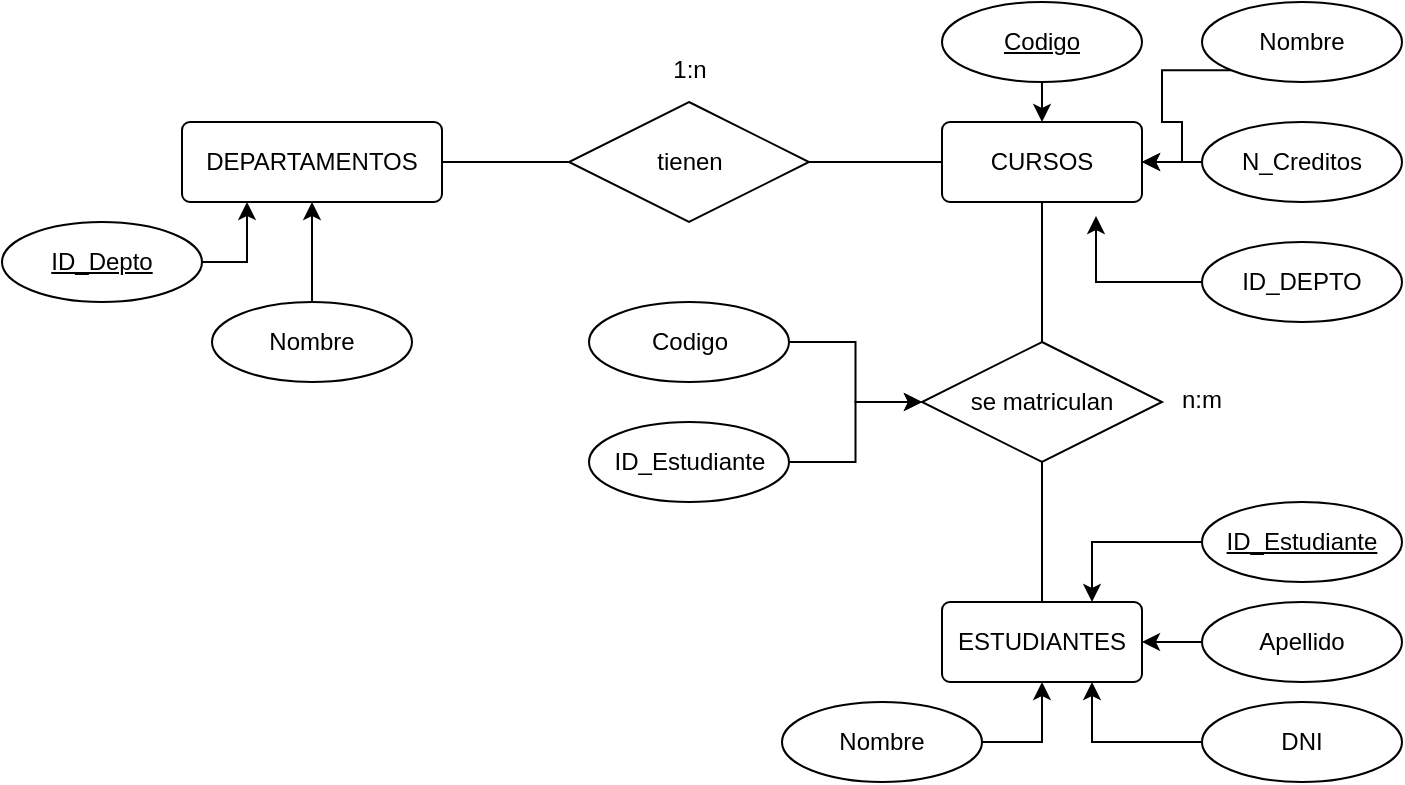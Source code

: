 <mxfile version="21.3.2" type="github">
  <diagram name="Página-1" id="kllAqAFV5FVC7QLykRas">
    <mxGraphModel dx="880" dy="396" grid="1" gridSize="10" guides="1" tooltips="1" connect="1" arrows="1" fold="1" page="1" pageScale="1" pageWidth="827" pageHeight="1169" math="0" shadow="0">
      <root>
        <mxCell id="0" />
        <mxCell id="1" parent="0" />
        <mxCell id="p_gB1W_YKTRuexhc4v0a-1" value="DEPARTAMENTOS" style="rounded=1;arcSize=10;whiteSpace=wrap;html=1;align=center;" vertex="1" parent="1">
          <mxGeometry x="100" y="60" width="130" height="40" as="geometry" />
        </mxCell>
        <mxCell id="p_gB1W_YKTRuexhc4v0a-2" value="CURSOS" style="rounded=1;arcSize=10;whiteSpace=wrap;html=1;align=center;" vertex="1" parent="1">
          <mxGeometry x="480" y="60" width="100" height="40" as="geometry" />
        </mxCell>
        <mxCell id="p_gB1W_YKTRuexhc4v0a-3" value="ESTUDIANTES" style="rounded=1;arcSize=10;whiteSpace=wrap;html=1;align=center;" vertex="1" parent="1">
          <mxGeometry x="480" y="300" width="100" height="40" as="geometry" />
        </mxCell>
        <mxCell id="p_gB1W_YKTRuexhc4v0a-4" value="tienen" style="shape=rhombus;perimeter=rhombusPerimeter;whiteSpace=wrap;html=1;align=center;" vertex="1" parent="1">
          <mxGeometry x="293.5" y="50" width="120" height="60" as="geometry" />
        </mxCell>
        <mxCell id="p_gB1W_YKTRuexhc4v0a-5" value="se matriculan" style="shape=rhombus;perimeter=rhombusPerimeter;whiteSpace=wrap;html=1;align=center;" vertex="1" parent="1">
          <mxGeometry x="470" y="170" width="120" height="60" as="geometry" />
        </mxCell>
        <mxCell id="p_gB1W_YKTRuexhc4v0a-17" value="" style="endArrow=none;html=1;rounded=0;exitX=1;exitY=0.5;exitDx=0;exitDy=0;entryX=0;entryY=0.5;entryDx=0;entryDy=0;" edge="1" parent="1" source="p_gB1W_YKTRuexhc4v0a-1" target="p_gB1W_YKTRuexhc4v0a-4">
          <mxGeometry relative="1" as="geometry">
            <mxPoint x="330" y="210" as="sourcePoint" />
            <mxPoint x="490" y="210" as="targetPoint" />
          </mxGeometry>
        </mxCell>
        <mxCell id="p_gB1W_YKTRuexhc4v0a-19" value="" style="endArrow=none;html=1;rounded=0;exitX=1;exitY=0.5;exitDx=0;exitDy=0;entryX=0;entryY=0.5;entryDx=0;entryDy=0;" edge="1" parent="1" source="p_gB1W_YKTRuexhc4v0a-4" target="p_gB1W_YKTRuexhc4v0a-2">
          <mxGeometry relative="1" as="geometry">
            <mxPoint x="330" y="10" as="sourcePoint" />
            <mxPoint x="490" y="10" as="targetPoint" />
          </mxGeometry>
        </mxCell>
        <mxCell id="p_gB1W_YKTRuexhc4v0a-20" value="" style="endArrow=none;html=1;rounded=0;entryX=0.5;entryY=1;entryDx=0;entryDy=0;exitX=0.5;exitY=0;exitDx=0;exitDy=0;" edge="1" parent="1" source="p_gB1W_YKTRuexhc4v0a-5" target="p_gB1W_YKTRuexhc4v0a-2">
          <mxGeometry relative="1" as="geometry">
            <mxPoint x="330" y="210" as="sourcePoint" />
            <mxPoint x="490" y="210" as="targetPoint" />
          </mxGeometry>
        </mxCell>
        <mxCell id="p_gB1W_YKTRuexhc4v0a-21" value="" style="endArrow=none;html=1;rounded=0;entryX=0.5;entryY=1;entryDx=0;entryDy=0;exitX=0.5;exitY=0;exitDx=0;exitDy=0;" edge="1" parent="1" source="p_gB1W_YKTRuexhc4v0a-3" target="p_gB1W_YKTRuexhc4v0a-5">
          <mxGeometry relative="1" as="geometry">
            <mxPoint x="330" y="210" as="sourcePoint" />
            <mxPoint x="490" y="210" as="targetPoint" />
          </mxGeometry>
        </mxCell>
        <mxCell id="p_gB1W_YKTRuexhc4v0a-24" style="edgeStyle=orthogonalEdgeStyle;rounded=0;orthogonalLoop=1;jettySize=auto;html=1;exitX=0.5;exitY=0;exitDx=0;exitDy=0;entryX=0.5;entryY=1;entryDx=0;entryDy=0;" edge="1" parent="1" source="p_gB1W_YKTRuexhc4v0a-22" target="p_gB1W_YKTRuexhc4v0a-1">
          <mxGeometry relative="1" as="geometry" />
        </mxCell>
        <mxCell id="p_gB1W_YKTRuexhc4v0a-22" value="Nombre" style="ellipse;whiteSpace=wrap;html=1;align=center;" vertex="1" parent="1">
          <mxGeometry x="115" y="150" width="100" height="40" as="geometry" />
        </mxCell>
        <mxCell id="p_gB1W_YKTRuexhc4v0a-25" style="edgeStyle=orthogonalEdgeStyle;rounded=0;orthogonalLoop=1;jettySize=auto;html=1;exitX=1;exitY=0.5;exitDx=0;exitDy=0;entryX=0.25;entryY=1;entryDx=0;entryDy=0;" edge="1" parent="1" source="p_gB1W_YKTRuexhc4v0a-23" target="p_gB1W_YKTRuexhc4v0a-1">
          <mxGeometry relative="1" as="geometry" />
        </mxCell>
        <mxCell id="p_gB1W_YKTRuexhc4v0a-23" value="ID_Depto" style="ellipse;whiteSpace=wrap;html=1;align=center;fontStyle=4;" vertex="1" parent="1">
          <mxGeometry x="10" y="110" width="100" height="40" as="geometry" />
        </mxCell>
        <mxCell id="p_gB1W_YKTRuexhc4v0a-26" value="1:n" style="text;strokeColor=none;fillColor=none;spacingLeft=4;spacingRight=4;overflow=hidden;rotatable=0;points=[[0,0.5],[1,0.5]];portConstraint=eastwest;fontSize=12;whiteSpace=wrap;html=1;align=center;" vertex="1" parent="1">
          <mxGeometry x="333.5" y="20" width="40" height="30" as="geometry" />
        </mxCell>
        <mxCell id="p_gB1W_YKTRuexhc4v0a-27" value="n:m" style="text;strokeColor=none;fillColor=none;spacingLeft=4;spacingRight=4;overflow=hidden;rotatable=0;points=[[0,0.5],[1,0.5]];portConstraint=eastwest;fontSize=12;whiteSpace=wrap;html=1;align=center;" vertex="1" parent="1">
          <mxGeometry x="590" y="185" width="40" height="30" as="geometry" />
        </mxCell>
        <mxCell id="p_gB1W_YKTRuexhc4v0a-32" style="edgeStyle=orthogonalEdgeStyle;rounded=0;orthogonalLoop=1;jettySize=auto;html=1;exitX=0.5;exitY=1;exitDx=0;exitDy=0;entryX=0.5;entryY=0;entryDx=0;entryDy=0;" edge="1" parent="1" source="p_gB1W_YKTRuexhc4v0a-28" target="p_gB1W_YKTRuexhc4v0a-2">
          <mxGeometry relative="1" as="geometry" />
        </mxCell>
        <mxCell id="p_gB1W_YKTRuexhc4v0a-28" value="Codigo" style="ellipse;whiteSpace=wrap;html=1;align=center;fontStyle=4;" vertex="1" parent="1">
          <mxGeometry x="480" width="100" height="40" as="geometry" />
        </mxCell>
        <mxCell id="p_gB1W_YKTRuexhc4v0a-33" style="edgeStyle=orthogonalEdgeStyle;rounded=0;orthogonalLoop=1;jettySize=auto;html=1;exitX=0;exitY=1;exitDx=0;exitDy=0;entryX=1;entryY=0.5;entryDx=0;entryDy=0;" edge="1" parent="1" source="p_gB1W_YKTRuexhc4v0a-29" target="p_gB1W_YKTRuexhc4v0a-2">
          <mxGeometry relative="1" as="geometry" />
        </mxCell>
        <mxCell id="p_gB1W_YKTRuexhc4v0a-29" value="Nombre" style="ellipse;whiteSpace=wrap;html=1;align=center;" vertex="1" parent="1">
          <mxGeometry x="610" width="100" height="40" as="geometry" />
        </mxCell>
        <mxCell id="p_gB1W_YKTRuexhc4v0a-34" style="edgeStyle=orthogonalEdgeStyle;rounded=0;orthogonalLoop=1;jettySize=auto;html=1;exitX=0;exitY=0.5;exitDx=0;exitDy=0;" edge="1" parent="1" source="p_gB1W_YKTRuexhc4v0a-30">
          <mxGeometry relative="1" as="geometry">
            <mxPoint x="580" y="80" as="targetPoint" />
          </mxGeometry>
        </mxCell>
        <mxCell id="p_gB1W_YKTRuexhc4v0a-30" value="N_Creditos" style="ellipse;whiteSpace=wrap;html=1;align=center;" vertex="1" parent="1">
          <mxGeometry x="610" y="60" width="100" height="40" as="geometry" />
        </mxCell>
        <mxCell id="p_gB1W_YKTRuexhc4v0a-35" style="edgeStyle=orthogonalEdgeStyle;rounded=0;orthogonalLoop=1;jettySize=auto;html=1;exitX=0;exitY=0.5;exitDx=0;exitDy=0;entryX=0.77;entryY=1.175;entryDx=0;entryDy=0;entryPerimeter=0;" edge="1" parent="1" source="p_gB1W_YKTRuexhc4v0a-31" target="p_gB1W_YKTRuexhc4v0a-2">
          <mxGeometry relative="1" as="geometry" />
        </mxCell>
        <mxCell id="p_gB1W_YKTRuexhc4v0a-31" value="ID_DEPTO" style="ellipse;whiteSpace=wrap;html=1;align=center;" vertex="1" parent="1">
          <mxGeometry x="610" y="120" width="100" height="40" as="geometry" />
        </mxCell>
        <mxCell id="p_gB1W_YKTRuexhc4v0a-37" style="edgeStyle=orthogonalEdgeStyle;rounded=0;orthogonalLoop=1;jettySize=auto;html=1;exitX=1;exitY=0.5;exitDx=0;exitDy=0;entryX=0;entryY=0.5;entryDx=0;entryDy=0;" edge="1" parent="1" source="p_gB1W_YKTRuexhc4v0a-36" target="p_gB1W_YKTRuexhc4v0a-5">
          <mxGeometry relative="1" as="geometry" />
        </mxCell>
        <mxCell id="p_gB1W_YKTRuexhc4v0a-36" value="Codigo" style="ellipse;whiteSpace=wrap;html=1;align=center;fontStyle=0;" vertex="1" parent="1">
          <mxGeometry x="303.5" y="150" width="100" height="40" as="geometry" />
        </mxCell>
        <mxCell id="p_gB1W_YKTRuexhc4v0a-39" style="edgeStyle=orthogonalEdgeStyle;rounded=0;orthogonalLoop=1;jettySize=auto;html=1;exitX=1;exitY=0.5;exitDx=0;exitDy=0;entryX=0;entryY=0.5;entryDx=0;entryDy=0;" edge="1" parent="1" source="p_gB1W_YKTRuexhc4v0a-38" target="p_gB1W_YKTRuexhc4v0a-5">
          <mxGeometry relative="1" as="geometry" />
        </mxCell>
        <mxCell id="p_gB1W_YKTRuexhc4v0a-38" value="ID_Estudiante" style="ellipse;whiteSpace=wrap;html=1;align=center;" vertex="1" parent="1">
          <mxGeometry x="303.5" y="210" width="100" height="40" as="geometry" />
        </mxCell>
        <mxCell id="p_gB1W_YKTRuexhc4v0a-47" style="edgeStyle=orthogonalEdgeStyle;rounded=0;orthogonalLoop=1;jettySize=auto;html=1;exitX=0;exitY=0.5;exitDx=0;exitDy=0;entryX=0.75;entryY=0;entryDx=0;entryDy=0;" edge="1" parent="1" source="p_gB1W_YKTRuexhc4v0a-40" target="p_gB1W_YKTRuexhc4v0a-3">
          <mxGeometry relative="1" as="geometry" />
        </mxCell>
        <mxCell id="p_gB1W_YKTRuexhc4v0a-40" value="ID_Estudiante" style="ellipse;whiteSpace=wrap;html=1;align=center;fontStyle=4;" vertex="1" parent="1">
          <mxGeometry x="610" y="250" width="100" height="40" as="geometry" />
        </mxCell>
        <mxCell id="p_gB1W_YKTRuexhc4v0a-48" style="edgeStyle=orthogonalEdgeStyle;rounded=0;orthogonalLoop=1;jettySize=auto;html=1;exitX=1;exitY=0.5;exitDx=0;exitDy=0;entryX=0.5;entryY=1;entryDx=0;entryDy=0;" edge="1" parent="1" source="p_gB1W_YKTRuexhc4v0a-41" target="p_gB1W_YKTRuexhc4v0a-3">
          <mxGeometry relative="1" as="geometry" />
        </mxCell>
        <mxCell id="p_gB1W_YKTRuexhc4v0a-41" value="Nombre" style="ellipse;whiteSpace=wrap;html=1;align=center;" vertex="1" parent="1">
          <mxGeometry x="400" y="350" width="100" height="40" as="geometry" />
        </mxCell>
        <mxCell id="p_gB1W_YKTRuexhc4v0a-45" style="edgeStyle=orthogonalEdgeStyle;rounded=0;orthogonalLoop=1;jettySize=auto;html=1;exitX=0;exitY=0.5;exitDx=0;exitDy=0;entryX=1;entryY=0.5;entryDx=0;entryDy=0;" edge="1" parent="1" source="p_gB1W_YKTRuexhc4v0a-42" target="p_gB1W_YKTRuexhc4v0a-3">
          <mxGeometry relative="1" as="geometry" />
        </mxCell>
        <mxCell id="p_gB1W_YKTRuexhc4v0a-42" value="Apellido" style="ellipse;whiteSpace=wrap;html=1;align=center;" vertex="1" parent="1">
          <mxGeometry x="610" y="300" width="100" height="40" as="geometry" />
        </mxCell>
        <mxCell id="p_gB1W_YKTRuexhc4v0a-44" style="edgeStyle=orthogonalEdgeStyle;rounded=0;orthogonalLoop=1;jettySize=auto;html=1;exitX=0;exitY=0.5;exitDx=0;exitDy=0;entryX=0.75;entryY=1;entryDx=0;entryDy=0;" edge="1" parent="1" source="p_gB1W_YKTRuexhc4v0a-43" target="p_gB1W_YKTRuexhc4v0a-3">
          <mxGeometry relative="1" as="geometry" />
        </mxCell>
        <mxCell id="p_gB1W_YKTRuexhc4v0a-43" value="DNI" style="ellipse;whiteSpace=wrap;html=1;align=center;" vertex="1" parent="1">
          <mxGeometry x="610" y="350" width="100" height="40" as="geometry" />
        </mxCell>
      </root>
    </mxGraphModel>
  </diagram>
</mxfile>
